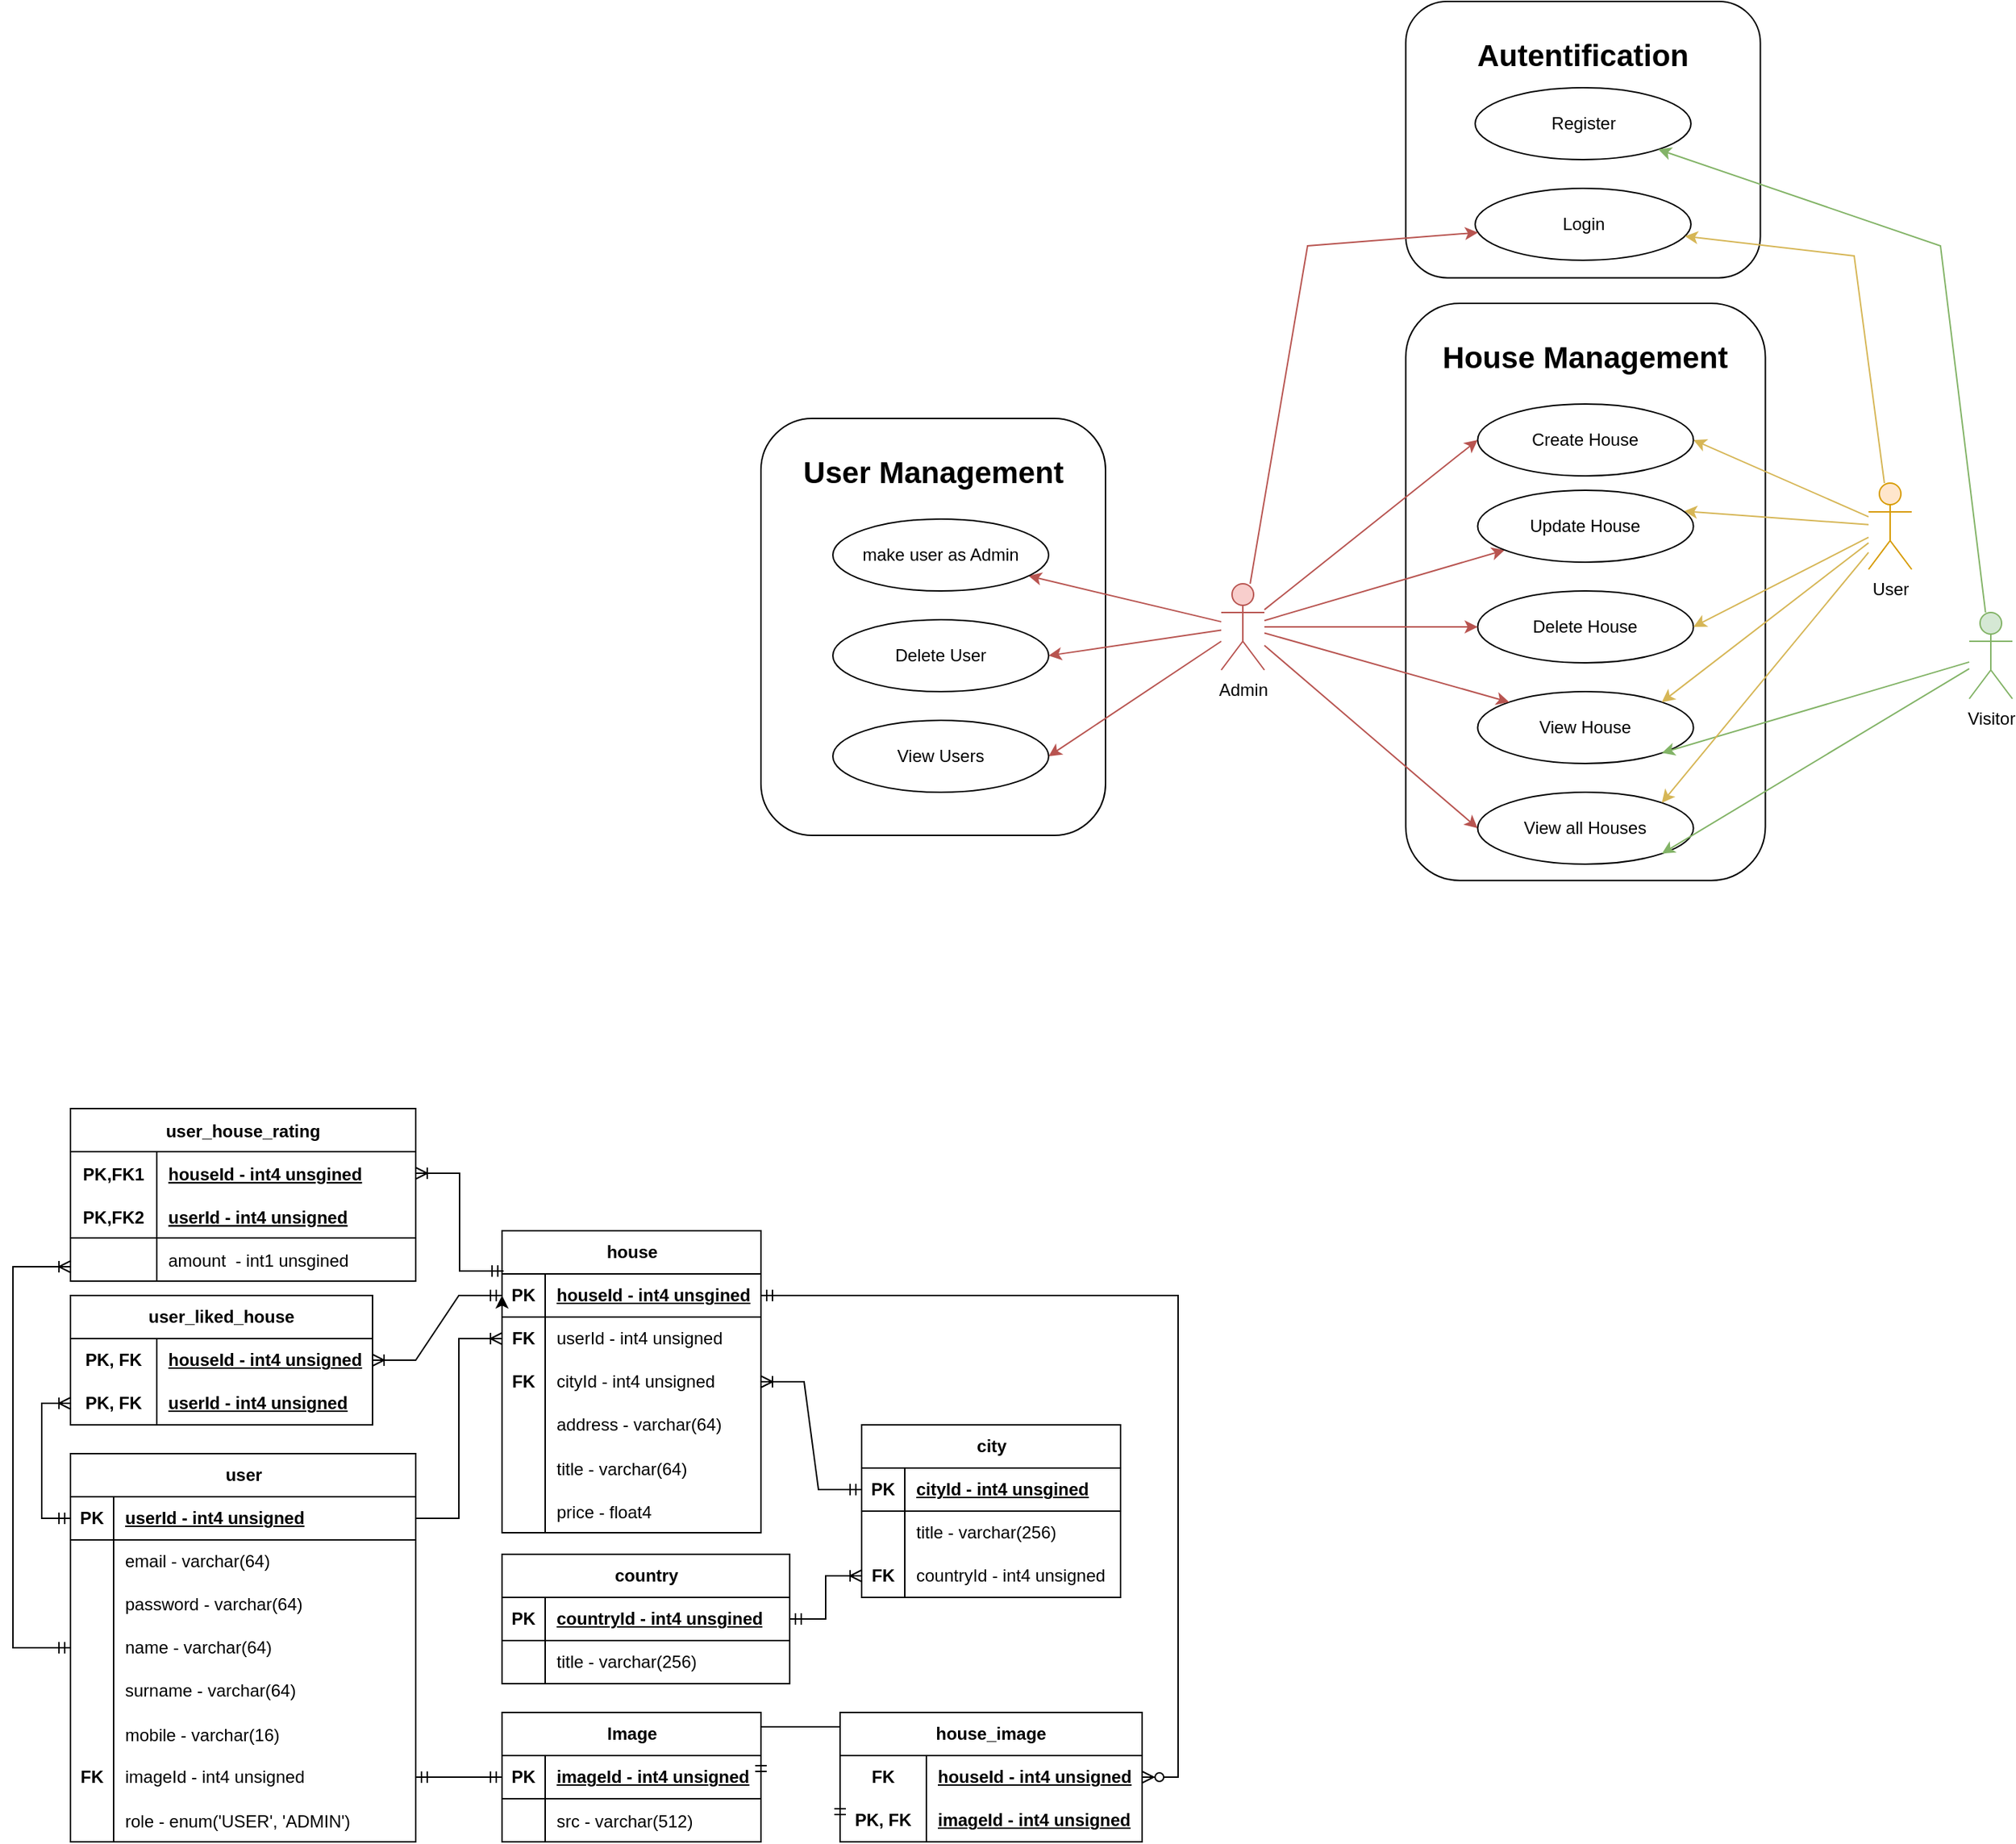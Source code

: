 <mxfile version="15.2.7" type="device"><diagram id="R2lEEEUBdFMjLlhIrx00" name="Page-1"><mxGraphModel dx="1936" dy="1906" grid="1" gridSize="10" guides="1" tooltips="1" connect="1" arrows="1" fold="1" page="1" pageScale="1" pageWidth="850" pageHeight="1100" math="0" shadow="0" extFonts="Permanent Marker^https://fonts.googleapis.com/css?family=Permanent+Marker"><root><mxCell id="0"/><mxCell id="1" parent="0"/><mxCell id="aSi56KiZAflUMpeFQnBv-65" value="&lt;h1&gt;&lt;font style=&quot;font-size: 21px;&quot;&gt;User Management&lt;/font&gt;&lt;/h1&gt;" style="rounded=1;whiteSpace=wrap;html=1;align=center;verticalAlign=top;aspect=fixed;" parent="1" vertex="1"><mxGeometry x="-140" y="70" width="239.57" height="290" as="geometry"/></mxCell><mxCell id="aSi56KiZAflUMpeFQnBv-64" value="&lt;h1&gt;&lt;font style=&quot;font-size: 21px;&quot;&gt;House Management&lt;/font&gt;&lt;/h1&gt;" style="rounded=1;whiteSpace=wrap;html=1;align=center;verticalAlign=top;aspect=fixed;" parent="1" vertex="1"><mxGeometry x="308.26" y="-10" width="250" height="401.32" as="geometry"/></mxCell><mxCell id="aSi56KiZAflUMpeFQnBv-1" value="Admin" style="shape=umlActor;verticalLabelPosition=bottom;verticalAlign=top;html=1;outlineConnect=0;fillColor=#f8cecc;strokeColor=#b85450;" parent="1" vertex="1"><mxGeometry x="180" y="185" width="30" height="60" as="geometry"/></mxCell><mxCell id="aSi56KiZAflUMpeFQnBv-5" value="" style="endArrow=classic;html=1;rounded=0;fillColor=#f8cecc;strokeColor=#b85450;entryX=0;entryY=0.5;entryDx=0;entryDy=0;" parent="1" source="aSi56KiZAflUMpeFQnBv-1" target="aSi56KiZAflUMpeFQnBv-239" edge="1"><mxGeometry width="50" height="50" relative="1" as="geometry"><mxPoint x="400" y="400" as="sourcePoint"/><mxPoint x="344.339" y="199.552" as="targetPoint"/></mxGeometry></mxCell><mxCell id="aSi56KiZAflUMpeFQnBv-17" value="Delete House" style="ellipse;whiteSpace=wrap;html=1;" parent="1" vertex="1"><mxGeometry x="358.26" y="190" width="150" height="50" as="geometry"/></mxCell><mxCell id="aSi56KiZAflUMpeFQnBv-18" value="" style="endArrow=classic;html=1;rounded=0;fillColor=#f8cecc;strokeColor=#b85450;" parent="1" source="aSi56KiZAflUMpeFQnBv-1" target="aSi56KiZAflUMpeFQnBv-240" edge="1"><mxGeometry width="50" height="50" relative="1" as="geometry"><mxPoint x="150" y="195" as="sourcePoint"/><mxPoint x="383.061" y="261.95" as="targetPoint"/></mxGeometry></mxCell><mxCell id="aSi56KiZAflUMpeFQnBv-19" value="" style="endArrow=classic;html=1;rounded=0;entryX=0;entryY=0.5;entryDx=0;entryDy=0;fillColor=#f8cecc;strokeColor=#b85450;" parent="1" source="aSi56KiZAflUMpeFQnBv-1" target="aSi56KiZAflUMpeFQnBv-21" edge="1"><mxGeometry width="50" height="50" relative="1" as="geometry"><mxPoint x="160" y="205" as="sourcePoint"/><mxPoint x="346" y="191" as="targetPoint"/></mxGeometry></mxCell><mxCell id="aSi56KiZAflUMpeFQnBv-20" value="View House" style="ellipse;whiteSpace=wrap;html=1;" parent="1" vertex="1"><mxGeometry x="358.26" y="260" width="150" height="50" as="geometry"/></mxCell><mxCell id="aSi56KiZAflUMpeFQnBv-21" value="View all Houses" style="ellipse;whiteSpace=wrap;html=1;" parent="1" vertex="1"><mxGeometry x="358.26" y="330" width="150" height="50" as="geometry"/></mxCell><mxCell id="aSi56KiZAflUMpeFQnBv-22" value="" style="endArrow=classic;html=1;rounded=0;entryX=0;entryY=0;entryDx=0;entryDy=0;fillColor=#f8cecc;strokeColor=#b85450;" parent="1" source="aSi56KiZAflUMpeFQnBv-1" target="aSi56KiZAflUMpeFQnBv-20" edge="1"><mxGeometry width="50" height="50" relative="1" as="geometry"><mxPoint x="170" y="215" as="sourcePoint"/><mxPoint x="377" y="264" as="targetPoint"/></mxGeometry></mxCell><mxCell id="aSi56KiZAflUMpeFQnBv-23" value="" style="endArrow=classic;html=1;rounded=0;fillColor=#f8cecc;strokeColor=#b85450;" parent="1" source="aSi56KiZAflUMpeFQnBv-1" target="aSi56KiZAflUMpeFQnBv-17" edge="1"><mxGeometry width="50" height="50" relative="1" as="geometry"><mxPoint x="170" y="215" as="sourcePoint"/><mxPoint x="447" y="462" as="targetPoint"/></mxGeometry></mxCell><mxCell id="aSi56KiZAflUMpeFQnBv-25" value="Visitor" style="shape=umlActor;verticalLabelPosition=bottom;verticalAlign=top;html=1;outlineConnect=0;fillColor=#d5e8d4;strokeColor=#82b366;" parent="1" vertex="1"><mxGeometry x="700" y="205" width="30" height="60" as="geometry"/></mxCell><mxCell id="aSi56KiZAflUMpeFQnBv-26" value="" style="endArrow=classic;html=1;rounded=0;entryX=1;entryY=1;entryDx=0;entryDy=0;fillColor=#d5e8d4;strokeColor=#82b366;" parent="1" source="aSi56KiZAflUMpeFQnBv-25" target="aSi56KiZAflUMpeFQnBv-20" edge="1"><mxGeometry width="50" height="50" relative="1" as="geometry"><mxPoint x="150" y="195" as="sourcePoint"/><mxPoint x="397" y="111" as="targetPoint"/></mxGeometry></mxCell><mxCell id="aSi56KiZAflUMpeFQnBv-27" value="" style="endArrow=classic;html=1;rounded=0;entryX=1;entryY=1;entryDx=0;entryDy=0;fillColor=#d5e8d4;strokeColor=#82b366;" parent="1" source="aSi56KiZAflUMpeFQnBv-25" target="aSi56KiZAflUMpeFQnBv-21" edge="1"><mxGeometry width="50" height="50" relative="1" as="geometry"><mxPoint x="780" y="214" as="sourcePoint"/><mxPoint x="550" y="353" as="targetPoint"/></mxGeometry></mxCell><mxCell id="aSi56KiZAflUMpeFQnBv-28" value="User" style="shape=umlActor;verticalLabelPosition=bottom;verticalAlign=top;html=1;outlineConnect=0;fillColor=#ffe6cc;strokeColor=#d79b00;" parent="1" vertex="1"><mxGeometry x="630" y="115" width="30" height="60" as="geometry"/></mxCell><mxCell id="aSi56KiZAflUMpeFQnBv-29" value="" style="endArrow=classic;html=1;rounded=0;fillColor=#fff2cc;strokeColor=#d6b656;entryX=1;entryY=0.5;entryDx=0;entryDy=0;" parent="1" source="aSi56KiZAflUMpeFQnBv-28" target="aSi56KiZAflUMpeFQnBv-239" edge="1"><mxGeometry width="50" height="50" relative="1" as="geometry"><mxPoint x="150" y="195" as="sourcePoint"/><mxPoint x="567.658" y="155.778" as="targetPoint"/></mxGeometry></mxCell><mxCell id="aSi56KiZAflUMpeFQnBv-30" value="" style="endArrow=classic;html=1;rounded=0;fillColor=#fff2cc;strokeColor=#d6b656;entryX=1;entryY=0.5;entryDx=0;entryDy=0;" parent="1" source="aSi56KiZAflUMpeFQnBv-28" target="aSi56KiZAflUMpeFQnBv-17" edge="1"><mxGeometry width="50" height="50" relative="1" as="geometry"><mxPoint x="767" y="40" as="sourcePoint"/><mxPoint x="563.952" y="255.199" as="targetPoint"/><Array as="points"/></mxGeometry></mxCell><mxCell id="aSi56KiZAflUMpeFQnBv-31" value="" style="endArrow=classic;html=1;rounded=0;entryX=0.957;entryY=0.291;entryDx=0;entryDy=0;fillColor=#fff2cc;strokeColor=#d6b656;entryPerimeter=0;" parent="1" source="aSi56KiZAflUMpeFQnBv-28" target="aSi56KiZAflUMpeFQnBv-240" edge="1"><mxGeometry width="50" height="50" relative="1" as="geometry"><mxPoint x="777" y="50" as="sourcePoint"/><mxPoint x="566" y="146" as="targetPoint"/></mxGeometry></mxCell><mxCell id="aSi56KiZAflUMpeFQnBv-38" value="" style="endArrow=classic;html=1;rounded=0;fillColor=#f8cecc;strokeColor=#b85450;" parent="1" source="aSi56KiZAflUMpeFQnBv-1" target="aSi56KiZAflUMpeFQnBv-236" edge="1"><mxGeometry width="50" height="50" relative="1" as="geometry"><mxPoint x="250" y="260" as="sourcePoint"/><mxPoint x="3.433" y="106.247" as="targetPoint"/></mxGeometry></mxCell><mxCell id="aSi56KiZAflUMpeFQnBv-39" value="" style="endArrow=classic;html=1;rounded=0;fillColor=#f8cecc;strokeColor=#b85450;entryX=1;entryY=0.5;entryDx=0;entryDy=0;" parent="1" source="aSi56KiZAflUMpeFQnBv-1" target="aSi56KiZAflUMpeFQnBv-237" edge="1"><mxGeometry width="50" height="50" relative="1" as="geometry"><mxPoint x="120" y="196" as="sourcePoint"/><mxPoint x="76.316" y="196.692" as="targetPoint"/></mxGeometry></mxCell><mxCell id="aSi56KiZAflUMpeFQnBv-40" value="" style="endArrow=classic;html=1;rounded=0;fillColor=#f8cecc;strokeColor=#b85450;entryX=1;entryY=0.5;entryDx=0;entryDy=0;" parent="1" source="aSi56KiZAflUMpeFQnBv-1" target="aSi56KiZAflUMpeFQnBv-238" edge="1"><mxGeometry width="50" height="50" relative="1" as="geometry"><mxPoint x="120" y="203" as="sourcePoint"/><mxPoint x="67.2" y="278.8" as="targetPoint"/><Array as="points"/></mxGeometry></mxCell><mxCell id="aSi56KiZAflUMpeFQnBv-62" value="&lt;h1&gt;&lt;font style=&quot;font-size: 21px;&quot;&gt;Autentification&lt;/font&gt;&lt;/h1&gt;" style="rounded=1;whiteSpace=wrap;html=1;align=center;verticalAlign=top;aspect=fixed;" parent="1" vertex="1"><mxGeometry x="308.26" y="-220" width="246.52" height="192.2" as="geometry"/></mxCell><mxCell id="aSi56KiZAflUMpeFQnBv-41" value="user" style="shape=table;startSize=30;container=1;collapsible=1;childLayout=tableLayout;fixedRows=1;rowLines=0;fontStyle=1;align=center;resizeLast=1;html=1;" parent="1" vertex="1"><mxGeometry x="-620" y="790" width="240" height="270" as="geometry"/></mxCell><mxCell id="aSi56KiZAflUMpeFQnBv-42" value="" style="shape=tableRow;horizontal=0;startSize=0;swimlaneHead=0;swimlaneBody=0;fillColor=none;collapsible=0;dropTarget=0;points=[[0,0.5],[1,0.5]];portConstraint=eastwest;top=0;left=0;right=0;bottom=1;" parent="aSi56KiZAflUMpeFQnBv-41" vertex="1"><mxGeometry y="30" width="240" height="30" as="geometry"/></mxCell><mxCell id="aSi56KiZAflUMpeFQnBv-43" value="PK" style="shape=partialRectangle;connectable=0;fillColor=none;top=0;left=0;bottom=0;right=0;fontStyle=1;overflow=hidden;whiteSpace=wrap;html=1;" parent="aSi56KiZAflUMpeFQnBv-42" vertex="1"><mxGeometry width="30" height="30" as="geometry"><mxRectangle width="30" height="30" as="alternateBounds"/></mxGeometry></mxCell><mxCell id="aSi56KiZAflUMpeFQnBv-44" value="userId - int4 unsigned" style="shape=partialRectangle;connectable=0;fillColor=none;top=0;left=0;bottom=0;right=0;align=left;spacingLeft=6;fontStyle=5;overflow=hidden;whiteSpace=wrap;html=1;" parent="aSi56KiZAflUMpeFQnBv-42" vertex="1"><mxGeometry x="30" width="210" height="30" as="geometry"><mxRectangle width="210" height="30" as="alternateBounds"/></mxGeometry></mxCell><mxCell id="aSi56KiZAflUMpeFQnBv-45" value="" style="shape=tableRow;horizontal=0;startSize=0;swimlaneHead=0;swimlaneBody=0;fillColor=none;collapsible=0;dropTarget=0;points=[[0,0.5],[1,0.5]];portConstraint=eastwest;top=0;left=0;right=0;bottom=0;" parent="aSi56KiZAflUMpeFQnBv-41" vertex="1"><mxGeometry y="60" width="240" height="30" as="geometry"/></mxCell><mxCell id="aSi56KiZAflUMpeFQnBv-46" value="" style="shape=partialRectangle;connectable=0;fillColor=none;top=0;left=0;bottom=0;right=0;editable=1;overflow=hidden;whiteSpace=wrap;html=1;" parent="aSi56KiZAflUMpeFQnBv-45" vertex="1"><mxGeometry width="30" height="30" as="geometry"><mxRectangle width="30" height="30" as="alternateBounds"/></mxGeometry></mxCell><mxCell id="aSi56KiZAflUMpeFQnBv-47" value="email - varchar(64)" style="shape=partialRectangle;connectable=0;fillColor=none;top=0;left=0;bottom=0;right=0;align=left;spacingLeft=6;overflow=hidden;whiteSpace=wrap;html=1;" parent="aSi56KiZAflUMpeFQnBv-45" vertex="1"><mxGeometry x="30" width="210" height="30" as="geometry"><mxRectangle width="210" height="30" as="alternateBounds"/></mxGeometry></mxCell><mxCell id="aSi56KiZAflUMpeFQnBv-48" value="" style="shape=tableRow;horizontal=0;startSize=0;swimlaneHead=0;swimlaneBody=0;fillColor=none;collapsible=0;dropTarget=0;points=[[0,0.5],[1,0.5]];portConstraint=eastwest;top=0;left=0;right=0;bottom=0;" parent="aSi56KiZAflUMpeFQnBv-41" vertex="1"><mxGeometry y="90" width="240" height="30" as="geometry"/></mxCell><mxCell id="aSi56KiZAflUMpeFQnBv-49" value="" style="shape=partialRectangle;connectable=0;fillColor=none;top=0;left=0;bottom=0;right=0;editable=1;overflow=hidden;whiteSpace=wrap;html=1;" parent="aSi56KiZAflUMpeFQnBv-48" vertex="1"><mxGeometry width="30" height="30" as="geometry"><mxRectangle width="30" height="30" as="alternateBounds"/></mxGeometry></mxCell><mxCell id="aSi56KiZAflUMpeFQnBv-50" value="password - varchar(64)" style="shape=partialRectangle;connectable=0;fillColor=none;top=0;left=0;bottom=0;right=0;align=left;spacingLeft=6;overflow=hidden;whiteSpace=wrap;html=1;" parent="aSi56KiZAflUMpeFQnBv-48" vertex="1"><mxGeometry x="30" width="210" height="30" as="geometry"><mxRectangle width="210" height="30" as="alternateBounds"/></mxGeometry></mxCell><mxCell id="aSi56KiZAflUMpeFQnBv-51" value="" style="shape=tableRow;horizontal=0;startSize=0;swimlaneHead=0;swimlaneBody=0;fillColor=none;collapsible=0;dropTarget=0;points=[[0,0.5],[1,0.5]];portConstraint=eastwest;top=0;left=0;right=0;bottom=0;" parent="aSi56KiZAflUMpeFQnBv-41" vertex="1"><mxGeometry y="120" width="240" height="30" as="geometry"/></mxCell><mxCell id="aSi56KiZAflUMpeFQnBv-52" value="" style="shape=partialRectangle;connectable=0;fillColor=none;top=0;left=0;bottom=0;right=0;editable=1;overflow=hidden;whiteSpace=wrap;html=1;" parent="aSi56KiZAflUMpeFQnBv-51" vertex="1"><mxGeometry width="30" height="30" as="geometry"><mxRectangle width="30" height="30" as="alternateBounds"/></mxGeometry></mxCell><mxCell id="aSi56KiZAflUMpeFQnBv-53" value="name - varchar(64)" style="shape=partialRectangle;connectable=0;fillColor=none;top=0;left=0;bottom=0;right=0;align=left;spacingLeft=6;overflow=hidden;whiteSpace=wrap;html=1;" parent="aSi56KiZAflUMpeFQnBv-51" vertex="1"><mxGeometry x="30" width="210" height="30" as="geometry"><mxRectangle width="210" height="30" as="alternateBounds"/></mxGeometry></mxCell><mxCell id="aSi56KiZAflUMpeFQnBv-73" value="" style="shape=tableRow;horizontal=0;startSize=0;swimlaneHead=0;swimlaneBody=0;fillColor=none;collapsible=0;dropTarget=0;points=[[0,0.5],[1,0.5]];portConstraint=eastwest;top=0;left=0;right=0;bottom=0;" parent="aSi56KiZAflUMpeFQnBv-41" vertex="1"><mxGeometry y="150" width="240" height="30" as="geometry"/></mxCell><mxCell id="aSi56KiZAflUMpeFQnBv-74" value="" style="shape=partialRectangle;connectable=0;fillColor=none;top=0;left=0;bottom=0;right=0;fontStyle=0;overflow=hidden;whiteSpace=wrap;html=1;" parent="aSi56KiZAflUMpeFQnBv-73" vertex="1"><mxGeometry width="30" height="30" as="geometry"><mxRectangle width="30" height="30" as="alternateBounds"/></mxGeometry></mxCell><mxCell id="aSi56KiZAflUMpeFQnBv-75" value="surname - varchar(64)" style="shape=partialRectangle;connectable=0;fillColor=none;top=0;left=0;bottom=0;right=0;align=left;spacingLeft=6;fontStyle=0;overflow=hidden;whiteSpace=wrap;html=1;" parent="aSi56KiZAflUMpeFQnBv-73" vertex="1"><mxGeometry x="30" width="210" height="30" as="geometry"><mxRectangle width="210" height="30" as="alternateBounds"/></mxGeometry></mxCell><mxCell id="aSi56KiZAflUMpeFQnBv-131" value="" style="shape=tableRow;horizontal=0;startSize=0;swimlaneHead=0;swimlaneBody=0;fillColor=none;collapsible=0;dropTarget=0;points=[[0,0.5],[1,0.5]];portConstraint=eastwest;top=0;left=0;right=0;bottom=0;" parent="aSi56KiZAflUMpeFQnBv-41" vertex="1"><mxGeometry y="180" width="240" height="30" as="geometry"/></mxCell><mxCell id="aSi56KiZAflUMpeFQnBv-132" value="" style="shape=partialRectangle;connectable=0;fillColor=none;top=0;left=0;bottom=0;right=0;editable=1;overflow=hidden;" parent="aSi56KiZAflUMpeFQnBv-131" vertex="1"><mxGeometry width="30" height="30" as="geometry"><mxRectangle width="30" height="30" as="alternateBounds"/></mxGeometry></mxCell><mxCell id="aSi56KiZAflUMpeFQnBv-133" value="mobile - varchar(16)" style="shape=partialRectangle;connectable=0;fillColor=none;top=0;left=0;bottom=0;right=0;align=left;spacingLeft=6;overflow=hidden;" parent="aSi56KiZAflUMpeFQnBv-131" vertex="1"><mxGeometry x="30" width="210" height="30" as="geometry"><mxRectangle width="210" height="30" as="alternateBounds"/></mxGeometry></mxCell><mxCell id="aSi56KiZAflUMpeFQnBv-163" value="" style="shape=tableRow;horizontal=0;startSize=0;swimlaneHead=0;swimlaneBody=0;fillColor=none;collapsible=0;dropTarget=0;points=[[0,0.5],[1,0.5]];portConstraint=eastwest;top=0;left=0;right=0;bottom=0;" parent="aSi56KiZAflUMpeFQnBv-41" vertex="1"><mxGeometry y="210" width="240" height="30" as="geometry"/></mxCell><mxCell id="aSi56KiZAflUMpeFQnBv-164" value="&lt;b&gt;FK&lt;/b&gt;" style="shape=partialRectangle;connectable=0;fillColor=none;top=0;left=0;bottom=0;right=0;fontStyle=0;overflow=hidden;whiteSpace=wrap;html=1;" parent="aSi56KiZAflUMpeFQnBv-163" vertex="1"><mxGeometry width="30" height="30" as="geometry"><mxRectangle width="30" height="30" as="alternateBounds"/></mxGeometry></mxCell><mxCell id="aSi56KiZAflUMpeFQnBv-165" value="imageId - int4 unsigned" style="shape=partialRectangle;connectable=0;fillColor=none;top=0;left=0;bottom=0;right=0;align=left;spacingLeft=6;fontStyle=0;overflow=hidden;whiteSpace=wrap;html=1;" parent="aSi56KiZAflUMpeFQnBv-163" vertex="1"><mxGeometry x="30" width="210" height="30" as="geometry"><mxRectangle width="210" height="30" as="alternateBounds"/></mxGeometry></mxCell><mxCell id="aSi56KiZAflUMpeFQnBv-225" value="" style="shape=tableRow;horizontal=0;startSize=0;swimlaneHead=0;swimlaneBody=0;fillColor=none;collapsible=0;dropTarget=0;points=[[0,0.5],[1,0.5]];portConstraint=eastwest;top=0;left=0;right=0;bottom=0;" parent="aSi56KiZAflUMpeFQnBv-41" vertex="1"><mxGeometry y="240" width="240" height="30" as="geometry"/></mxCell><mxCell id="aSi56KiZAflUMpeFQnBv-226" value="" style="shape=partialRectangle;connectable=0;fillColor=none;top=0;left=0;bottom=0;right=0;editable=1;overflow=hidden;" parent="aSi56KiZAflUMpeFQnBv-225" vertex="1"><mxGeometry width="30" height="30" as="geometry"><mxRectangle width="30" height="30" as="alternateBounds"/></mxGeometry></mxCell><mxCell id="aSi56KiZAflUMpeFQnBv-227" value="role - enum('USER', 'ADMIN')" style="shape=partialRectangle;connectable=0;fillColor=none;top=0;left=0;bottom=0;right=0;align=left;spacingLeft=6;overflow=hidden;" parent="aSi56KiZAflUMpeFQnBv-225" vertex="1"><mxGeometry x="30" width="210" height="30" as="geometry"><mxRectangle width="210" height="30" as="alternateBounds"/></mxGeometry></mxCell><mxCell id="aSi56KiZAflUMpeFQnBv-54" value="Login" style="ellipse;whiteSpace=wrap;html=1;" parent="1" vertex="1"><mxGeometry x="356.52" y="-90" width="150" height="50" as="geometry"/></mxCell><mxCell id="aSi56KiZAflUMpeFQnBv-55" value="Register" style="ellipse;whiteSpace=wrap;html=1;" parent="1" vertex="1"><mxGeometry x="356.52" y="-160" width="150" height="50" as="geometry"/></mxCell><mxCell id="aSi56KiZAflUMpeFQnBv-56" value="" style="endArrow=classic;html=1;rounded=0;fillColor=#fff2cc;strokeColor=#d6b656;" parent="1" source="aSi56KiZAflUMpeFQnBv-28" target="aSi56KiZAflUMpeFQnBv-54" edge="1"><mxGeometry width="50" height="50" relative="1" as="geometry"><mxPoint x="780" y="71" as="sourcePoint"/><mxPoint x="639" y="75" as="targetPoint"/><Array as="points"><mxPoint x="620" y="-43"/></Array></mxGeometry></mxCell><mxCell id="aSi56KiZAflUMpeFQnBv-59" value="" style="endArrow=classic;html=1;rounded=0;fillColor=#f8cecc;strokeColor=#b85450;" parent="1" source="aSi56KiZAflUMpeFQnBv-1" target="aSi56KiZAflUMpeFQnBv-54" edge="1"><mxGeometry width="50" height="50" relative="1" as="geometry"><mxPoint x="203" y="190" as="sourcePoint"/><mxPoint x="422" y="-114" as="targetPoint"/><Array as="points"><mxPoint x="240" y="-50"/></Array></mxGeometry></mxCell><mxCell id="aSi56KiZAflUMpeFQnBv-61" value="" style="endArrow=classic;html=1;rounded=0;fillColor=#d5e8d4;strokeColor=#82b366;" parent="1" source="aSi56KiZAflUMpeFQnBv-25" target="aSi56KiZAflUMpeFQnBv-55" edge="1"><mxGeometry width="50" height="50" relative="1" as="geometry"><mxPoint x="940" y="274" as="sourcePoint"/><mxPoint x="596" y="362" as="targetPoint"/><Array as="points"><mxPoint x="680" y="-50"/></Array></mxGeometry></mxCell><mxCell id="aSi56KiZAflUMpeFQnBv-105" value="house" style="shape=table;startSize=30;container=1;collapsible=1;childLayout=tableLayout;fixedRows=1;rowLines=0;fontStyle=1;align=center;resizeLast=1;html=1;" parent="1" vertex="1"><mxGeometry x="-320" y="635" width="180" height="210" as="geometry"/></mxCell><mxCell id="aSi56KiZAflUMpeFQnBv-106" value="" style="shape=tableRow;horizontal=0;startSize=0;swimlaneHead=0;swimlaneBody=0;fillColor=none;collapsible=0;dropTarget=0;points=[[0,0.5],[1,0.5]];portConstraint=eastwest;top=0;left=0;right=0;bottom=1;" parent="aSi56KiZAflUMpeFQnBv-105" vertex="1"><mxGeometry y="30" width="180" height="30" as="geometry"/></mxCell><mxCell id="aSi56KiZAflUMpeFQnBv-107" value="PK" style="shape=partialRectangle;connectable=0;fillColor=none;top=0;left=0;bottom=0;right=0;fontStyle=1;overflow=hidden;whiteSpace=wrap;html=1;" parent="aSi56KiZAflUMpeFQnBv-106" vertex="1"><mxGeometry width="30" height="30" as="geometry"><mxRectangle width="30" height="30" as="alternateBounds"/></mxGeometry></mxCell><mxCell id="aSi56KiZAflUMpeFQnBv-108" value="houseId - int4 unsgined" style="shape=partialRectangle;connectable=0;fillColor=none;top=0;left=0;bottom=0;right=0;align=left;spacingLeft=6;fontStyle=5;overflow=hidden;whiteSpace=wrap;html=1;" parent="aSi56KiZAflUMpeFQnBv-106" vertex="1"><mxGeometry x="30" width="150" height="30" as="geometry"><mxRectangle width="150" height="30" as="alternateBounds"/></mxGeometry></mxCell><mxCell id="87v_bI8Wl_zsnnNC8E3W-37" style="edgeStyle=elbowEdgeStyle;rounded=0;orthogonalLoop=1;jettySize=auto;html=1;exitX=0;exitY=0.5;exitDx=0;exitDy=0;entryX=0;entryY=0.5;entryDx=0;entryDy=0;" parent="aSi56KiZAflUMpeFQnBv-105" source="aSi56KiZAflUMpeFQnBv-109" target="aSi56KiZAflUMpeFQnBv-106" edge="1"><mxGeometry relative="1" as="geometry"/></mxCell><mxCell id="aSi56KiZAflUMpeFQnBv-109" value="" style="shape=tableRow;horizontal=0;startSize=0;swimlaneHead=0;swimlaneBody=0;fillColor=none;collapsible=0;dropTarget=0;points=[[0,0.5],[1,0.5]];portConstraint=eastwest;top=0;left=0;right=0;bottom=0;" parent="aSi56KiZAflUMpeFQnBv-105" vertex="1"><mxGeometry y="60" width="180" height="30" as="geometry"/></mxCell><mxCell id="aSi56KiZAflUMpeFQnBv-110" value="&lt;b&gt;FK&lt;/b&gt;" style="shape=partialRectangle;connectable=0;fillColor=none;top=0;left=0;bottom=0;right=0;editable=1;overflow=hidden;whiteSpace=wrap;html=1;" parent="aSi56KiZAflUMpeFQnBv-109" vertex="1"><mxGeometry width="30" height="30" as="geometry"><mxRectangle width="30" height="30" as="alternateBounds"/></mxGeometry></mxCell><mxCell id="aSi56KiZAflUMpeFQnBv-111" value="userId - int4 unsigned" style="shape=partialRectangle;connectable=0;fillColor=none;top=0;left=0;bottom=0;right=0;align=left;spacingLeft=6;overflow=hidden;whiteSpace=wrap;html=1;" parent="aSi56KiZAflUMpeFQnBv-109" vertex="1"><mxGeometry x="30" width="150" height="30" as="geometry"><mxRectangle width="150" height="30" as="alternateBounds"/></mxGeometry></mxCell><mxCell id="aSi56KiZAflUMpeFQnBv-112" value="" style="shape=tableRow;horizontal=0;startSize=0;swimlaneHead=0;swimlaneBody=0;fillColor=none;collapsible=0;dropTarget=0;points=[[0,0.5],[1,0.5]];portConstraint=eastwest;top=0;left=0;right=0;bottom=0;" parent="aSi56KiZAflUMpeFQnBv-105" vertex="1"><mxGeometry y="90" width="180" height="30" as="geometry"/></mxCell><mxCell id="aSi56KiZAflUMpeFQnBv-113" value="&lt;b style=&quot;border-color: var(--border-color);&quot;&gt;FK&lt;/b&gt;" style="shape=partialRectangle;connectable=0;fillColor=none;top=0;left=0;bottom=0;right=0;editable=1;overflow=hidden;whiteSpace=wrap;html=1;" parent="aSi56KiZAflUMpeFQnBv-112" vertex="1"><mxGeometry width="30" height="30" as="geometry"><mxRectangle width="30" height="30" as="alternateBounds"/></mxGeometry></mxCell><mxCell id="aSi56KiZAflUMpeFQnBv-114" value="cityId - int4 unsigned" style="shape=partialRectangle;connectable=0;fillColor=none;top=0;left=0;bottom=0;right=0;align=left;spacingLeft=6;overflow=hidden;whiteSpace=wrap;html=1;" parent="aSi56KiZAflUMpeFQnBv-112" vertex="1"><mxGeometry x="30" width="150" height="30" as="geometry"><mxRectangle width="150" height="30" as="alternateBounds"/></mxGeometry></mxCell><mxCell id="aSi56KiZAflUMpeFQnBv-115" value="" style="shape=tableRow;horizontal=0;startSize=0;swimlaneHead=0;swimlaneBody=0;fillColor=none;collapsible=0;dropTarget=0;points=[[0,0.5],[1,0.5]];portConstraint=eastwest;top=0;left=0;right=0;bottom=0;" parent="aSi56KiZAflUMpeFQnBv-105" vertex="1"><mxGeometry y="120" width="180" height="30" as="geometry"/></mxCell><mxCell id="aSi56KiZAflUMpeFQnBv-116" value="" style="shape=partialRectangle;connectable=0;fillColor=none;top=0;left=0;bottom=0;right=0;editable=1;overflow=hidden;whiteSpace=wrap;html=1;" parent="aSi56KiZAflUMpeFQnBv-115" vertex="1"><mxGeometry width="30" height="30" as="geometry"><mxRectangle width="30" height="30" as="alternateBounds"/></mxGeometry></mxCell><mxCell id="aSi56KiZAflUMpeFQnBv-117" value="address - varchar(64)" style="shape=partialRectangle;connectable=0;fillColor=none;top=0;left=0;bottom=0;right=0;align=left;spacingLeft=6;overflow=hidden;whiteSpace=wrap;html=1;" parent="aSi56KiZAflUMpeFQnBv-115" vertex="1"><mxGeometry x="30" width="150" height="30" as="geometry"><mxRectangle width="150" height="30" as="alternateBounds"/></mxGeometry></mxCell><mxCell id="f7-gkTGcbbLglvFkJgHd-2" value="" style="shape=partialRectangle;collapsible=0;dropTarget=0;pointerEvents=0;fillColor=none;top=0;left=0;bottom=0;right=0;points=[[0,0.5],[1,0.5]];portConstraint=eastwest;" vertex="1" parent="aSi56KiZAflUMpeFQnBv-105"><mxGeometry y="150" width="180" height="30" as="geometry"/></mxCell><mxCell id="f7-gkTGcbbLglvFkJgHd-3" value="" style="shape=partialRectangle;connectable=0;fillColor=none;top=0;left=0;bottom=0;right=0;editable=1;overflow=hidden;" vertex="1" parent="f7-gkTGcbbLglvFkJgHd-2"><mxGeometry width="30" height="30" as="geometry"/></mxCell><mxCell id="f7-gkTGcbbLglvFkJgHd-4" value="title - varchar(64)" style="shape=partialRectangle;connectable=0;fillColor=none;top=0;left=0;bottom=0;right=0;align=left;spacingLeft=6;overflow=hidden;" vertex="1" parent="f7-gkTGcbbLglvFkJgHd-2"><mxGeometry x="30" width="150" height="30" as="geometry"/></mxCell><mxCell id="87v_bI8Wl_zsnnNC8E3W-19" value="" style="shape=partialRectangle;collapsible=0;dropTarget=0;pointerEvents=0;fillColor=none;top=0;left=0;bottom=0;right=0;points=[[0,0.5],[1,0.5]];portConstraint=eastwest;" parent="aSi56KiZAflUMpeFQnBv-105" vertex="1"><mxGeometry y="180" width="180" height="30" as="geometry"/></mxCell><mxCell id="87v_bI8Wl_zsnnNC8E3W-20" value="" style="shape=partialRectangle;connectable=0;fillColor=none;top=0;left=0;bottom=0;right=0;editable=1;overflow=hidden;" parent="87v_bI8Wl_zsnnNC8E3W-19" vertex="1"><mxGeometry width="30" height="30" as="geometry"/></mxCell><mxCell id="87v_bI8Wl_zsnnNC8E3W-21" value="price - float4" style="shape=partialRectangle;connectable=0;fillColor=none;top=0;left=0;bottom=0;right=0;align=left;spacingLeft=6;overflow=hidden;" parent="87v_bI8Wl_zsnnNC8E3W-19" vertex="1"><mxGeometry x="30" width="150" height="30" as="geometry"/></mxCell><mxCell id="aSi56KiZAflUMpeFQnBv-135" value="" style="edgeStyle=entityRelationEdgeStyle;fontSize=12;html=1;endArrow=ERoneToMany;rounded=0;" parent="1" source="aSi56KiZAflUMpeFQnBv-42" target="aSi56KiZAflUMpeFQnBv-109" edge="1"><mxGeometry width="100" height="100" relative="1" as="geometry"><mxPoint x="-210" y="785" as="sourcePoint"/><mxPoint x="-230" y="840" as="targetPoint"/></mxGeometry></mxCell><mxCell id="aSi56KiZAflUMpeFQnBv-137" value="Image" style="shape=table;startSize=30;container=1;collapsible=1;childLayout=tableLayout;fixedRows=1;rowLines=0;fontStyle=1;align=center;resizeLast=1;html=1;" parent="1" vertex="1"><mxGeometry x="-320" y="970" width="180" height="90" as="geometry"/></mxCell><mxCell id="aSi56KiZAflUMpeFQnBv-138" value="" style="shape=tableRow;horizontal=0;startSize=0;swimlaneHead=0;swimlaneBody=0;fillColor=none;collapsible=0;dropTarget=0;points=[[0,0.5],[1,0.5]];portConstraint=eastwest;top=0;left=0;right=0;bottom=1;" parent="aSi56KiZAflUMpeFQnBv-137" vertex="1"><mxGeometry y="30" width="180" height="30" as="geometry"/></mxCell><mxCell id="aSi56KiZAflUMpeFQnBv-139" value="PK" style="shape=partialRectangle;connectable=0;fillColor=none;top=0;left=0;bottom=0;right=0;fontStyle=1;overflow=hidden;whiteSpace=wrap;html=1;" parent="aSi56KiZAflUMpeFQnBv-138" vertex="1"><mxGeometry width="30" height="30" as="geometry"><mxRectangle width="30" height="30" as="alternateBounds"/></mxGeometry></mxCell><mxCell id="aSi56KiZAflUMpeFQnBv-140" value="imageId - int4 unsigned" style="shape=partialRectangle;connectable=0;fillColor=none;top=0;left=0;bottom=0;right=0;align=left;spacingLeft=6;fontStyle=5;overflow=hidden;whiteSpace=wrap;html=1;" parent="aSi56KiZAflUMpeFQnBv-138" vertex="1"><mxGeometry x="30" width="150" height="30" as="geometry"><mxRectangle width="150" height="30" as="alternateBounds"/></mxGeometry></mxCell><mxCell id="aSi56KiZAflUMpeFQnBv-166" value="" style="shape=tableRow;horizontal=0;startSize=0;swimlaneHead=0;swimlaneBody=0;fillColor=none;collapsible=0;dropTarget=0;points=[[0,0.5],[1,0.5]];portConstraint=eastwest;top=0;left=0;right=0;bottom=0;" parent="aSi56KiZAflUMpeFQnBv-137" vertex="1"><mxGeometry y="60" width="180" height="30" as="geometry"/></mxCell><mxCell id="aSi56KiZAflUMpeFQnBv-167" value="" style="shape=partialRectangle;connectable=0;fillColor=none;top=0;left=0;bottom=0;right=0;editable=1;overflow=hidden;" parent="aSi56KiZAflUMpeFQnBv-166" vertex="1"><mxGeometry width="30" height="30" as="geometry"><mxRectangle width="30" height="30" as="alternateBounds"/></mxGeometry></mxCell><mxCell id="aSi56KiZAflUMpeFQnBv-168" value="src - varchar(512)" style="shape=partialRectangle;connectable=0;fillColor=none;top=0;left=0;bottom=0;right=0;align=left;spacingLeft=6;overflow=hidden;" parent="aSi56KiZAflUMpeFQnBv-166" vertex="1"><mxGeometry x="30" width="150" height="30" as="geometry"><mxRectangle width="150" height="30" as="alternateBounds"/></mxGeometry></mxCell><mxCell id="aSi56KiZAflUMpeFQnBv-159" value="" style="edgeStyle=entityRelationEdgeStyle;fontSize=12;html=1;endArrow=ERmandOne;startArrow=ERmandOne;rounded=0;" parent="1" source="aSi56KiZAflUMpeFQnBv-163" target="aSi56KiZAflUMpeFQnBv-138" edge="1"><mxGeometry width="100" height="100" relative="1" as="geometry"><mxPoint x="-40" y="785" as="sourcePoint"/><mxPoint x="70" y="795" as="targetPoint"/></mxGeometry></mxCell><mxCell id="aSi56KiZAflUMpeFQnBv-195" value="house_image" style="shape=table;startSize=30;container=1;collapsible=1;childLayout=tableLayout;fixedRows=1;rowLines=0;fontStyle=1;align=center;resizeLast=1;html=1;whiteSpace=wrap;" parent="1" vertex="1"><mxGeometry x="-85" y="970" width="210" height="90" as="geometry"/></mxCell><mxCell id="aSi56KiZAflUMpeFQnBv-196" value="" style="shape=tableRow;horizontal=0;startSize=0;swimlaneHead=0;swimlaneBody=0;fillColor=none;collapsible=0;dropTarget=0;points=[[0,0.5],[1,0.5]];portConstraint=eastwest;top=0;left=0;right=0;bottom=0;html=1;" parent="aSi56KiZAflUMpeFQnBv-195" vertex="1"><mxGeometry y="30" width="210" height="30" as="geometry"/></mxCell><mxCell id="aSi56KiZAflUMpeFQnBv-197" value="FK" style="shape=partialRectangle;connectable=0;fillColor=none;top=0;left=0;bottom=0;right=0;fontStyle=1;overflow=hidden;html=1;whiteSpace=wrap;" parent="aSi56KiZAflUMpeFQnBv-196" vertex="1"><mxGeometry width="60" height="30" as="geometry"><mxRectangle width="60" height="30" as="alternateBounds"/></mxGeometry></mxCell><mxCell id="aSi56KiZAflUMpeFQnBv-198" value="houseId - int4 unsigned" style="shape=partialRectangle;connectable=0;fillColor=none;top=0;left=0;bottom=0;right=0;align=left;spacingLeft=6;fontStyle=5;overflow=hidden;html=1;whiteSpace=wrap;" parent="aSi56KiZAflUMpeFQnBv-196" vertex="1"><mxGeometry x="60" width="150" height="30" as="geometry"><mxRectangle width="150" height="30" as="alternateBounds"/></mxGeometry></mxCell><mxCell id="aSi56KiZAflUMpeFQnBv-199" value="" style="shape=tableRow;horizontal=0;startSize=0;swimlaneHead=0;swimlaneBody=0;fillColor=none;collapsible=0;dropTarget=0;points=[[0,0.5],[1,0.5]];portConstraint=eastwest;top=0;left=0;right=0;bottom=1;html=1;" parent="aSi56KiZAflUMpeFQnBv-195" vertex="1"><mxGeometry y="60" width="210" height="30" as="geometry"/></mxCell><mxCell id="aSi56KiZAflUMpeFQnBv-200" value="PK, FK" style="shape=partialRectangle;connectable=0;fillColor=none;top=0;left=0;bottom=0;right=0;fontStyle=1;overflow=hidden;html=1;whiteSpace=wrap;" parent="aSi56KiZAflUMpeFQnBv-199" vertex="1"><mxGeometry width="60" height="30" as="geometry"><mxRectangle width="60" height="30" as="alternateBounds"/></mxGeometry></mxCell><mxCell id="aSi56KiZAflUMpeFQnBv-201" value="imageId - int4 unsigned" style="shape=partialRectangle;connectable=0;fillColor=none;top=0;left=0;bottom=0;right=0;align=left;spacingLeft=6;fontStyle=5;overflow=hidden;html=1;whiteSpace=wrap;" parent="aSi56KiZAflUMpeFQnBv-199" vertex="1"><mxGeometry x="60" width="150" height="30" as="geometry"><mxRectangle width="150" height="30" as="alternateBounds"/></mxGeometry></mxCell><mxCell id="aSi56KiZAflUMpeFQnBv-208" value="" style="edgeStyle=elbowEdgeStyle;fontSize=12;html=1;endArrow=ERmandOne;startArrow=ERmandOne;rounded=0;exitX=1;exitY=0.5;exitDx=0;exitDy=0;entryX=0;entryY=0.5;entryDx=0;entryDy=0;" parent="1" source="aSi56KiZAflUMpeFQnBv-138" target="aSi56KiZAflUMpeFQnBv-199" edge="1"><mxGeometry width="100" height="100" relative="1" as="geometry"><mxPoint x="-240" y="1090" as="sourcePoint"/><mxPoint x="-140" y="990" as="targetPoint"/><Array as="points"><mxPoint x="-110" y="980"/></Array></mxGeometry></mxCell><mxCell id="aSi56KiZAflUMpeFQnBv-209" value="" style="fontSize=12;html=1;endArrow=ERzeroToMany;startArrow=ERmandOne;rounded=0;exitX=1;exitY=0.5;exitDx=0;exitDy=0;entryX=1;entryY=0.5;entryDx=0;entryDy=0;edgeStyle=elbowEdgeStyle;" parent="1" source="aSi56KiZAflUMpeFQnBv-106" target="aSi56KiZAflUMpeFQnBv-196" edge="1"><mxGeometry width="100" height="100" relative="1" as="geometry"><mxPoint x="-20" y="710" as="sourcePoint"/><mxPoint x="150" y="770" as="targetPoint"/><Array as="points"><mxPoint x="150" y="860"/><mxPoint x="170" y="860"/><mxPoint x="190" y="780"/></Array></mxGeometry></mxCell><mxCell id="aSi56KiZAflUMpeFQnBv-210" value="user_liked_house" style="shape=table;startSize=30;container=1;collapsible=1;childLayout=tableLayout;fixedRows=1;rowLines=0;fontStyle=1;align=center;resizeLast=1;html=1;whiteSpace=wrap;" parent="1" vertex="1"><mxGeometry x="-620" y="680" width="210" height="90" as="geometry"/></mxCell><mxCell id="aSi56KiZAflUMpeFQnBv-211" value="" style="shape=tableRow;horizontal=0;startSize=0;swimlaneHead=0;swimlaneBody=0;fillColor=none;collapsible=0;dropTarget=0;points=[[0,0.5],[1,0.5]];portConstraint=eastwest;top=0;left=0;right=0;bottom=0;html=1;" parent="aSi56KiZAflUMpeFQnBv-210" vertex="1"><mxGeometry y="30" width="210" height="30" as="geometry"/></mxCell><mxCell id="aSi56KiZAflUMpeFQnBv-212" value="PK, FK" style="shape=partialRectangle;connectable=0;fillColor=none;top=0;left=0;bottom=0;right=0;fontStyle=1;overflow=hidden;html=1;whiteSpace=wrap;" parent="aSi56KiZAflUMpeFQnBv-211" vertex="1"><mxGeometry width="60" height="30" as="geometry"><mxRectangle width="60" height="30" as="alternateBounds"/></mxGeometry></mxCell><mxCell id="aSi56KiZAflUMpeFQnBv-213" value="houseId - int4 unsigned" style="shape=partialRectangle;connectable=0;fillColor=none;top=0;left=0;bottom=0;right=0;align=left;spacingLeft=6;fontStyle=5;overflow=hidden;html=1;whiteSpace=wrap;" parent="aSi56KiZAflUMpeFQnBv-211" vertex="1"><mxGeometry x="60" width="150" height="30" as="geometry"><mxRectangle width="180" height="30" as="alternateBounds"/></mxGeometry></mxCell><mxCell id="aSi56KiZAflUMpeFQnBv-214" value="" style="shape=tableRow;horizontal=0;startSize=0;swimlaneHead=0;swimlaneBody=0;fillColor=none;collapsible=0;dropTarget=0;points=[[0,0.5],[1,0.5]];portConstraint=eastwest;top=0;left=0;right=0;bottom=1;html=1;" parent="aSi56KiZAflUMpeFQnBv-210" vertex="1"><mxGeometry y="60" width="210" height="30" as="geometry"/></mxCell><mxCell id="aSi56KiZAflUMpeFQnBv-215" value="PK, FK" style="shape=partialRectangle;connectable=0;fillColor=none;top=0;left=0;bottom=0;right=0;fontStyle=1;overflow=hidden;html=1;whiteSpace=wrap;" parent="aSi56KiZAflUMpeFQnBv-214" vertex="1"><mxGeometry width="60" height="30" as="geometry"><mxRectangle width="60" height="30" as="alternateBounds"/></mxGeometry></mxCell><mxCell id="aSi56KiZAflUMpeFQnBv-216" value="userId - int4 unsigned" style="shape=partialRectangle;connectable=0;fillColor=none;top=0;left=0;bottom=0;right=0;align=left;spacingLeft=6;fontStyle=5;overflow=hidden;html=1;whiteSpace=wrap;" parent="aSi56KiZAflUMpeFQnBv-214" vertex="1"><mxGeometry x="60" width="150" height="30" as="geometry"><mxRectangle width="180" height="30" as="alternateBounds"/></mxGeometry></mxCell><mxCell id="aSi56KiZAflUMpeFQnBv-223" value="" style="edgeStyle=entityRelationEdgeStyle;fontSize=12;html=1;endArrow=ERoneToMany;startArrow=ERmandOne;rounded=0;exitX=0;exitY=0.5;exitDx=0;exitDy=0;" parent="1" source="aSi56KiZAflUMpeFQnBv-106" target="aSi56KiZAflUMpeFQnBv-211" edge="1"><mxGeometry width="100" height="100" relative="1" as="geometry"><mxPoint x="-480" y="880" as="sourcePoint"/><mxPoint x="-380" y="780" as="targetPoint"/></mxGeometry></mxCell><mxCell id="aSi56KiZAflUMpeFQnBv-224" value="" style="fontSize=12;html=1;endArrow=ERoneToMany;startArrow=ERmandOne;rounded=0;edgeStyle=elbowEdgeStyle;elbow=vertical;" parent="1" source="aSi56KiZAflUMpeFQnBv-42" target="aSi56KiZAflUMpeFQnBv-214" edge="1"><mxGeometry width="100" height="100" relative="1" as="geometry"><mxPoint x="-710" y="900" as="sourcePoint"/><mxPoint x="-680" y="770" as="targetPoint"/><Array as="points"><mxPoint x="-640" y="780"/></Array></mxGeometry></mxCell><mxCell id="aSi56KiZAflUMpeFQnBv-236" value="make user as Admin" style="ellipse;whiteSpace=wrap;html=1;" parent="1" vertex="1"><mxGeometry x="-90" y="140" width="150" height="50" as="geometry"/></mxCell><mxCell id="aSi56KiZAflUMpeFQnBv-237" value="Delete User" style="ellipse;whiteSpace=wrap;html=1;" parent="1" vertex="1"><mxGeometry x="-90" y="210" width="150" height="50" as="geometry"/></mxCell><mxCell id="aSi56KiZAflUMpeFQnBv-238" value="View Users" style="ellipse;whiteSpace=wrap;html=1;" parent="1" vertex="1"><mxGeometry x="-90" y="280" width="150" height="50" as="geometry"/></mxCell><mxCell id="aSi56KiZAflUMpeFQnBv-239" value="Create House" style="ellipse;whiteSpace=wrap;html=1;" parent="1" vertex="1"><mxGeometry x="358.26" y="60" width="150" height="50" as="geometry"/></mxCell><mxCell id="aSi56KiZAflUMpeFQnBv-240" value="Update House" style="ellipse;whiteSpace=wrap;html=1;" parent="1" vertex="1"><mxGeometry x="358.26" y="120" width="150" height="50" as="geometry"/></mxCell><mxCell id="TmWNhqxMKwI1jfioKf-a-1" value="" style="endArrow=classic;html=1;rounded=0;fillColor=#fff2cc;strokeColor=#d6b656;entryX=1;entryY=0;entryDx=0;entryDy=0;" parent="1" source="aSi56KiZAflUMpeFQnBv-28" target="aSi56KiZAflUMpeFQnBv-20" edge="1"><mxGeometry width="50" height="50" relative="1" as="geometry"><mxPoint x="660" y="120.455" as="sourcePoint"/><mxPoint x="510.0" y="325" as="targetPoint"/><Array as="points"/></mxGeometry></mxCell><mxCell id="TmWNhqxMKwI1jfioKf-a-2" value="" style="endArrow=classic;html=1;rounded=0;fillColor=#fff2cc;strokeColor=#d6b656;entryX=1;entryY=0;entryDx=0;entryDy=0;" parent="1" source="aSi56KiZAflUMpeFQnBv-28" target="aSi56KiZAflUMpeFQnBv-21" edge="1"><mxGeometry width="50" height="50" relative="1" as="geometry"><mxPoint x="660" y="122.308" as="sourcePoint"/><mxPoint x="488.439" y="377.459" as="targetPoint"/><Array as="points"/></mxGeometry></mxCell><mxCell id="glrXbFOI4G_HIoBVyZ4Q-33" value="city" style="shape=table;startSize=30;container=1;collapsible=1;childLayout=tableLayout;fixedRows=1;rowLines=0;fontStyle=1;align=center;resizeLast=1;html=1;" parent="1" vertex="1"><mxGeometry x="-70" y="770" width="180" height="120" as="geometry"/></mxCell><mxCell id="glrXbFOI4G_HIoBVyZ4Q-34" value="" style="shape=tableRow;horizontal=0;startSize=0;swimlaneHead=0;swimlaneBody=0;fillColor=none;collapsible=0;dropTarget=0;points=[[0,0.5],[1,0.5]];portConstraint=eastwest;top=0;left=0;right=0;bottom=1;" parent="glrXbFOI4G_HIoBVyZ4Q-33" vertex="1"><mxGeometry y="30" width="180" height="30" as="geometry"/></mxCell><mxCell id="glrXbFOI4G_HIoBVyZ4Q-35" value="PK" style="shape=partialRectangle;connectable=0;fillColor=none;top=0;left=0;bottom=0;right=0;fontStyle=1;overflow=hidden;whiteSpace=wrap;html=1;" parent="glrXbFOI4G_HIoBVyZ4Q-34" vertex="1"><mxGeometry width="30" height="30" as="geometry"><mxRectangle width="30" height="30" as="alternateBounds"/></mxGeometry></mxCell><mxCell id="glrXbFOI4G_HIoBVyZ4Q-36" value="cityId - int4 unsgined" style="shape=partialRectangle;connectable=0;fillColor=none;top=0;left=0;bottom=0;right=0;align=left;spacingLeft=6;fontStyle=5;overflow=hidden;whiteSpace=wrap;html=1;" parent="glrXbFOI4G_HIoBVyZ4Q-34" vertex="1"><mxGeometry x="30" width="150" height="30" as="geometry"><mxRectangle width="150" height="30" as="alternateBounds"/></mxGeometry></mxCell><mxCell id="glrXbFOI4G_HIoBVyZ4Q-37" value="" style="shape=tableRow;horizontal=0;startSize=0;swimlaneHead=0;swimlaneBody=0;fillColor=none;collapsible=0;dropTarget=0;points=[[0,0.5],[1,0.5]];portConstraint=eastwest;top=0;left=0;right=0;bottom=0;" parent="glrXbFOI4G_HIoBVyZ4Q-33" vertex="1"><mxGeometry y="60" width="180" height="30" as="geometry"/></mxCell><mxCell id="glrXbFOI4G_HIoBVyZ4Q-38" value="" style="shape=partialRectangle;connectable=0;fillColor=none;top=0;left=0;bottom=0;right=0;editable=1;overflow=hidden;whiteSpace=wrap;html=1;" parent="glrXbFOI4G_HIoBVyZ4Q-37" vertex="1"><mxGeometry width="30" height="30" as="geometry"><mxRectangle width="30" height="30" as="alternateBounds"/></mxGeometry></mxCell><mxCell id="glrXbFOI4G_HIoBVyZ4Q-39" value="title - varchar(256)" style="shape=partialRectangle;connectable=0;fillColor=none;top=0;left=0;bottom=0;right=0;align=left;spacingLeft=6;overflow=hidden;whiteSpace=wrap;html=1;" parent="glrXbFOI4G_HIoBVyZ4Q-37" vertex="1"><mxGeometry x="30" width="150" height="30" as="geometry"><mxRectangle width="150" height="30" as="alternateBounds"/></mxGeometry></mxCell><mxCell id="glrXbFOI4G_HIoBVyZ4Q-43" value="" style="shape=tableRow;horizontal=0;startSize=0;swimlaneHead=0;swimlaneBody=0;fillColor=none;collapsible=0;dropTarget=0;points=[[0,0.5],[1,0.5]];portConstraint=eastwest;top=0;left=0;right=0;bottom=0;" parent="glrXbFOI4G_HIoBVyZ4Q-33" vertex="1"><mxGeometry y="90" width="180" height="30" as="geometry"/></mxCell><mxCell id="glrXbFOI4G_HIoBVyZ4Q-44" value="&lt;b&gt;FK&lt;/b&gt;" style="shape=partialRectangle;connectable=0;fillColor=none;top=0;left=0;bottom=0;right=0;editable=1;overflow=hidden;whiteSpace=wrap;html=1;" parent="glrXbFOI4G_HIoBVyZ4Q-43" vertex="1"><mxGeometry width="30" height="30" as="geometry"><mxRectangle width="30" height="30" as="alternateBounds"/></mxGeometry></mxCell><mxCell id="glrXbFOI4G_HIoBVyZ4Q-45" value="countryId - int4 unsigned" style="shape=partialRectangle;connectable=0;fillColor=none;top=0;left=0;bottom=0;right=0;align=left;spacingLeft=6;overflow=hidden;whiteSpace=wrap;html=1;" parent="glrXbFOI4G_HIoBVyZ4Q-43" vertex="1"><mxGeometry x="30" width="150" height="30" as="geometry"><mxRectangle width="150" height="30" as="alternateBounds"/></mxGeometry></mxCell><mxCell id="glrXbFOI4G_HIoBVyZ4Q-72" value="country" style="shape=table;startSize=30;container=1;collapsible=1;childLayout=tableLayout;fixedRows=1;rowLines=0;fontStyle=1;align=center;resizeLast=1;html=1;" parent="1" vertex="1"><mxGeometry x="-320" y="860" width="200" height="90" as="geometry"/></mxCell><mxCell id="glrXbFOI4G_HIoBVyZ4Q-73" value="" style="shape=tableRow;horizontal=0;startSize=0;swimlaneHead=0;swimlaneBody=0;fillColor=none;collapsible=0;dropTarget=0;points=[[0,0.5],[1,0.5]];portConstraint=eastwest;top=0;left=0;right=0;bottom=1;" parent="glrXbFOI4G_HIoBVyZ4Q-72" vertex="1"><mxGeometry y="30" width="200" height="30" as="geometry"/></mxCell><mxCell id="glrXbFOI4G_HIoBVyZ4Q-74" value="PK" style="shape=partialRectangle;connectable=0;fillColor=none;top=0;left=0;bottom=0;right=0;fontStyle=1;overflow=hidden;whiteSpace=wrap;html=1;" parent="glrXbFOI4G_HIoBVyZ4Q-73" vertex="1"><mxGeometry width="30" height="30" as="geometry"><mxRectangle width="30" height="30" as="alternateBounds"/></mxGeometry></mxCell><mxCell id="glrXbFOI4G_HIoBVyZ4Q-75" value="countryId - int4 unsgined" style="shape=partialRectangle;connectable=0;fillColor=none;top=0;left=0;bottom=0;right=0;align=left;spacingLeft=6;fontStyle=5;overflow=hidden;whiteSpace=wrap;html=1;" parent="glrXbFOI4G_HIoBVyZ4Q-73" vertex="1"><mxGeometry x="30" width="170" height="30" as="geometry"><mxRectangle width="170" height="30" as="alternateBounds"/></mxGeometry></mxCell><mxCell id="glrXbFOI4G_HIoBVyZ4Q-76" value="" style="shape=tableRow;horizontal=0;startSize=0;swimlaneHead=0;swimlaneBody=0;fillColor=none;collapsible=0;dropTarget=0;points=[[0,0.5],[1,0.5]];portConstraint=eastwest;top=0;left=0;right=0;bottom=0;" parent="glrXbFOI4G_HIoBVyZ4Q-72" vertex="1"><mxGeometry y="60" width="200" height="30" as="geometry"/></mxCell><mxCell id="glrXbFOI4G_HIoBVyZ4Q-77" value="" style="shape=partialRectangle;connectable=0;fillColor=none;top=0;left=0;bottom=0;right=0;editable=1;overflow=hidden;whiteSpace=wrap;html=1;" parent="glrXbFOI4G_HIoBVyZ4Q-76" vertex="1"><mxGeometry width="30" height="30" as="geometry"><mxRectangle width="30" height="30" as="alternateBounds"/></mxGeometry></mxCell><mxCell id="glrXbFOI4G_HIoBVyZ4Q-78" value="title - varchar(256)" style="shape=partialRectangle;connectable=0;fillColor=none;top=0;left=0;bottom=0;right=0;align=left;spacingLeft=6;overflow=hidden;whiteSpace=wrap;html=1;" parent="glrXbFOI4G_HIoBVyZ4Q-76" vertex="1"><mxGeometry x="30" width="170" height="30" as="geometry"><mxRectangle width="170" height="30" as="alternateBounds"/></mxGeometry></mxCell><mxCell id="glrXbFOI4G_HIoBVyZ4Q-82" value="" style="edgeStyle=elbowEdgeStyle;fontSize=12;html=1;endArrow=ERoneToMany;startArrow=ERmandOne;rounded=0;entryX=0;entryY=0.5;entryDx=0;entryDy=0;" parent="1" source="glrXbFOI4G_HIoBVyZ4Q-73" target="glrXbFOI4G_HIoBVyZ4Q-43" edge="1"><mxGeometry width="100" height="100" relative="1" as="geometry"><mxPoint x="-100" y="810" as="sourcePoint"/><mxPoint x="-50" y="920" as="targetPoint"/></mxGeometry></mxCell><mxCell id="glrXbFOI4G_HIoBVyZ4Q-83" value="" style="edgeStyle=entityRelationEdgeStyle;fontSize=12;html=1;endArrow=ERoneToMany;startArrow=ERmandOne;rounded=0;exitX=0;exitY=0.5;exitDx=0;exitDy=0;entryX=1;entryY=0.5;entryDx=0;entryDy=0;" parent="1" source="glrXbFOI4G_HIoBVyZ4Q-34" target="aSi56KiZAflUMpeFQnBv-112" edge="1"><mxGeometry width="100" height="100" relative="1" as="geometry"><mxPoint x="50" y="950" as="sourcePoint"/><mxPoint x="-50" y="720" as="targetPoint"/></mxGeometry></mxCell><mxCell id="87v_bI8Wl_zsnnNC8E3W-22" value="user_house_rating" style="shape=table;startSize=30;container=1;collapsible=1;childLayout=tableLayout;fixedRows=1;rowLines=0;fontStyle=1;align=center;resizeLast=1;" parent="1" vertex="1"><mxGeometry x="-620" y="550" width="240" height="120" as="geometry"/></mxCell><mxCell id="87v_bI8Wl_zsnnNC8E3W-23" value="" style="shape=partialRectangle;collapsible=0;dropTarget=0;pointerEvents=0;fillColor=none;top=0;left=0;bottom=0;right=0;points=[[0,0.5],[1,0.5]];portConstraint=eastwest;" parent="87v_bI8Wl_zsnnNC8E3W-22" vertex="1"><mxGeometry y="30" width="240" height="30" as="geometry"/></mxCell><mxCell id="87v_bI8Wl_zsnnNC8E3W-24" value="PK,FK1" style="shape=partialRectangle;connectable=0;fillColor=none;top=0;left=0;bottom=0;right=0;fontStyle=1;overflow=hidden;" parent="87v_bI8Wl_zsnnNC8E3W-23" vertex="1"><mxGeometry width="60" height="30" as="geometry"/></mxCell><mxCell id="87v_bI8Wl_zsnnNC8E3W-25" value="houseId - int4 unsgined" style="shape=partialRectangle;connectable=0;fillColor=none;top=0;left=0;bottom=0;right=0;align=left;spacingLeft=6;fontStyle=5;overflow=hidden;" parent="87v_bI8Wl_zsnnNC8E3W-23" vertex="1"><mxGeometry x="60" width="180" height="30" as="geometry"/></mxCell><mxCell id="87v_bI8Wl_zsnnNC8E3W-26" value="" style="shape=partialRectangle;collapsible=0;dropTarget=0;pointerEvents=0;fillColor=none;top=0;left=0;bottom=1;right=0;points=[[0,0.5],[1,0.5]];portConstraint=eastwest;" parent="87v_bI8Wl_zsnnNC8E3W-22" vertex="1"><mxGeometry y="60" width="240" height="30" as="geometry"/></mxCell><mxCell id="87v_bI8Wl_zsnnNC8E3W-27" value="PK,FK2" style="shape=partialRectangle;connectable=0;fillColor=none;top=0;left=0;bottom=0;right=0;fontStyle=1;overflow=hidden;" parent="87v_bI8Wl_zsnnNC8E3W-26" vertex="1"><mxGeometry width="60" height="30" as="geometry"/></mxCell><mxCell id="87v_bI8Wl_zsnnNC8E3W-28" value="userId - int4 unsigned" style="shape=partialRectangle;connectable=0;fillColor=none;top=0;left=0;bottom=0;right=0;align=left;spacingLeft=6;fontStyle=5;overflow=hidden;" parent="87v_bI8Wl_zsnnNC8E3W-26" vertex="1"><mxGeometry x="60" width="180" height="30" as="geometry"/></mxCell><mxCell id="87v_bI8Wl_zsnnNC8E3W-29" value="" style="shape=partialRectangle;collapsible=0;dropTarget=0;pointerEvents=0;fillColor=none;top=0;left=0;bottom=0;right=0;points=[[0,0.5],[1,0.5]];portConstraint=eastwest;" parent="87v_bI8Wl_zsnnNC8E3W-22" vertex="1"><mxGeometry y="90" width="240" height="30" as="geometry"/></mxCell><mxCell id="87v_bI8Wl_zsnnNC8E3W-30" value="" style="shape=partialRectangle;connectable=0;fillColor=none;top=0;left=0;bottom=0;right=0;editable=1;overflow=hidden;" parent="87v_bI8Wl_zsnnNC8E3W-29" vertex="1"><mxGeometry width="60" height="30" as="geometry"/></mxCell><mxCell id="87v_bI8Wl_zsnnNC8E3W-31" value="amount  - int1 unsgined" style="shape=partialRectangle;connectable=0;fillColor=none;top=0;left=0;bottom=0;right=0;align=left;spacingLeft=6;overflow=hidden;" parent="87v_bI8Wl_zsnnNC8E3W-29" vertex="1"><mxGeometry x="60" width="180" height="30" as="geometry"/></mxCell><mxCell id="87v_bI8Wl_zsnnNC8E3W-35" value="" style="edgeStyle=elbowEdgeStyle;fontSize=12;html=1;endArrow=ERoneToMany;startArrow=ERmandOne;rounded=0;exitX=0.006;exitY=-0.067;exitDx=0;exitDy=0;entryX=1;entryY=0.5;entryDx=0;entryDy=0;exitPerimeter=0;" parent="1" source="aSi56KiZAflUMpeFQnBv-106" target="87v_bI8Wl_zsnnNC8E3W-23" edge="1"><mxGeometry width="100" height="100" relative="1" as="geometry"><mxPoint x="-310" y="705" as="sourcePoint"/><mxPoint x="-370" y="705" as="targetPoint"/></mxGeometry></mxCell><mxCell id="87v_bI8Wl_zsnnNC8E3W-36" value="" style="fontSize=12;html=1;endArrow=ERoneToMany;startArrow=ERmandOne;rounded=0;edgeStyle=elbowEdgeStyle;elbow=vertical;" parent="1" source="aSi56KiZAflUMpeFQnBv-41" target="87v_bI8Wl_zsnnNC8E3W-22" edge="1"><mxGeometry width="100" height="100" relative="1" as="geometry"><mxPoint x="-690" y="845" as="sourcePoint"/><mxPoint x="-690" y="735" as="targetPoint"/><Array as="points"><mxPoint x="-660" y="660"/></Array></mxGeometry></mxCell></root></mxGraphModel></diagram></mxfile>